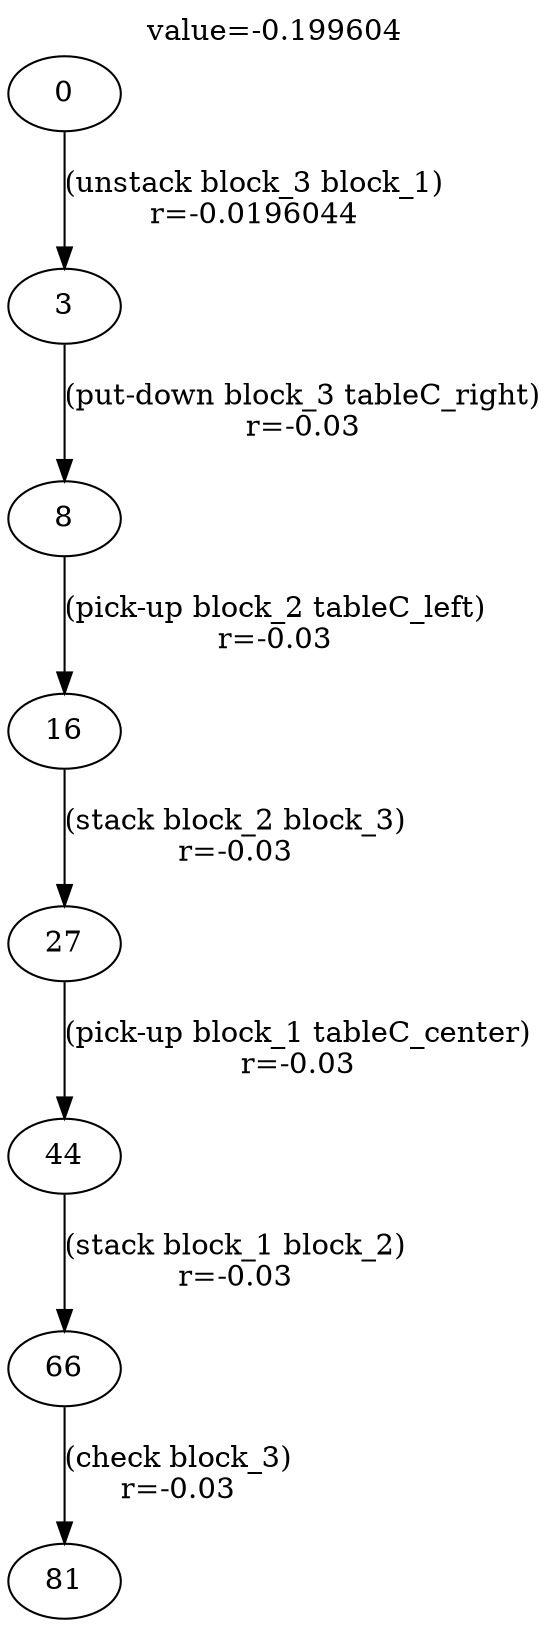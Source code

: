 digraph g{
label="value=-0.199604"
labelloc=top
0->3 [ label="(unstack block_3 block_1)
r=-0.0196044" ];
3->8 [ label="(put-down block_3 tableC_right)
r=-0.03" ];
8->16 [ label="(pick-up block_2 tableC_left)
r=-0.03" ];
16->27 [ label="(stack block_2 block_3)
r=-0.03" ];
27->44 [ label="(pick-up block_1 tableC_center)
r=-0.03" ];
44->66 [ label="(stack block_1 block_2)
r=-0.03" ];
66->81 [ label="(check block_3)
r=-0.03" ];
}
